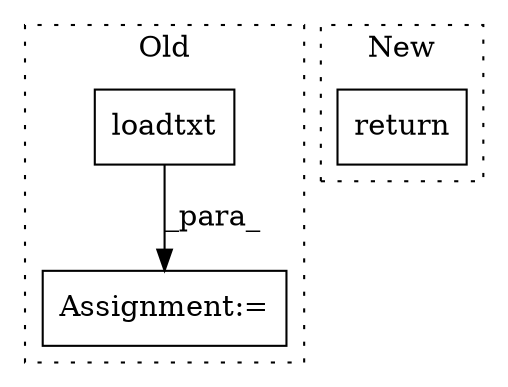 digraph G {
subgraph cluster0 {
1 [label="loadtxt" a="32" s="3215,3224" l="8,1" shape="box"];
3 [label="Assignment:=" a="7" s="3208" l="1" shape="box"];
label = "Old";
style="dotted";
}
subgraph cluster1 {
2 [label="return" a="41" s="2917" l="7" shape="box"];
label = "New";
style="dotted";
}
1 -> 3 [label="_para_"];
}